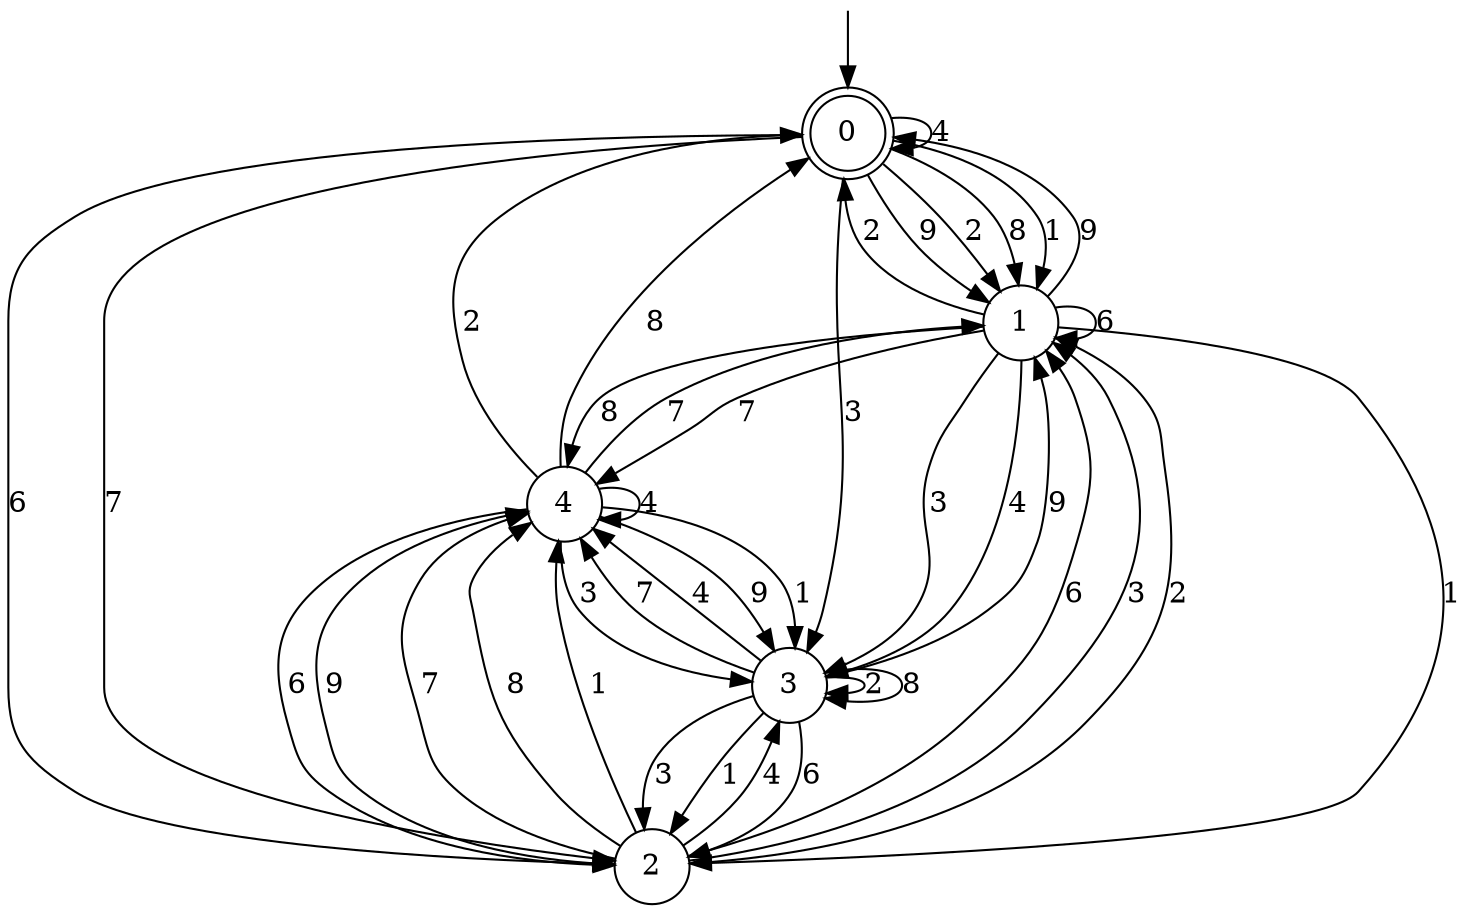 digraph g {

	s0 [shape="doublecircle" label="0"];
	s1 [shape="circle" label="1"];
	s2 [shape="circle" label="2"];
	s3 [shape="circle" label="3"];
	s4 [shape="circle" label="4"];
	s0 -> s1 [label="9"];
	s0 -> s2 [label="6"];
	s0 -> s2 [label="7"];
	s0 -> s3 [label="3"];
	s0 -> s1 [label="2"];
	s0 -> s0 [label="4"];
	s0 -> s1 [label="8"];
	s0 -> s1 [label="1"];
	s1 -> s0 [label="9"];
	s1 -> s1 [label="6"];
	s1 -> s4 [label="7"];
	s1 -> s3 [label="3"];
	s1 -> s0 [label="2"];
	s1 -> s3 [label="4"];
	s1 -> s4 [label="8"];
	s1 -> s2 [label="1"];
	s2 -> s4 [label="9"];
	s2 -> s1 [label="6"];
	s2 -> s4 [label="7"];
	s2 -> s1 [label="3"];
	s2 -> s1 [label="2"];
	s2 -> s3 [label="4"];
	s2 -> s4 [label="8"];
	s2 -> s4 [label="1"];
	s3 -> s1 [label="9"];
	s3 -> s2 [label="6"];
	s3 -> s4 [label="7"];
	s3 -> s2 [label="3"];
	s3 -> s3 [label="2"];
	s3 -> s4 [label="4"];
	s3 -> s3 [label="8"];
	s3 -> s2 [label="1"];
	s4 -> s3 [label="9"];
	s4 -> s2 [label="6"];
	s4 -> s1 [label="7"];
	s4 -> s3 [label="3"];
	s4 -> s0 [label="2"];
	s4 -> s4 [label="4"];
	s4 -> s0 [label="8"];
	s4 -> s3 [label="1"];

__start0 [label="" shape="none" width="0" height="0"];
__start0 -> s0;

}

